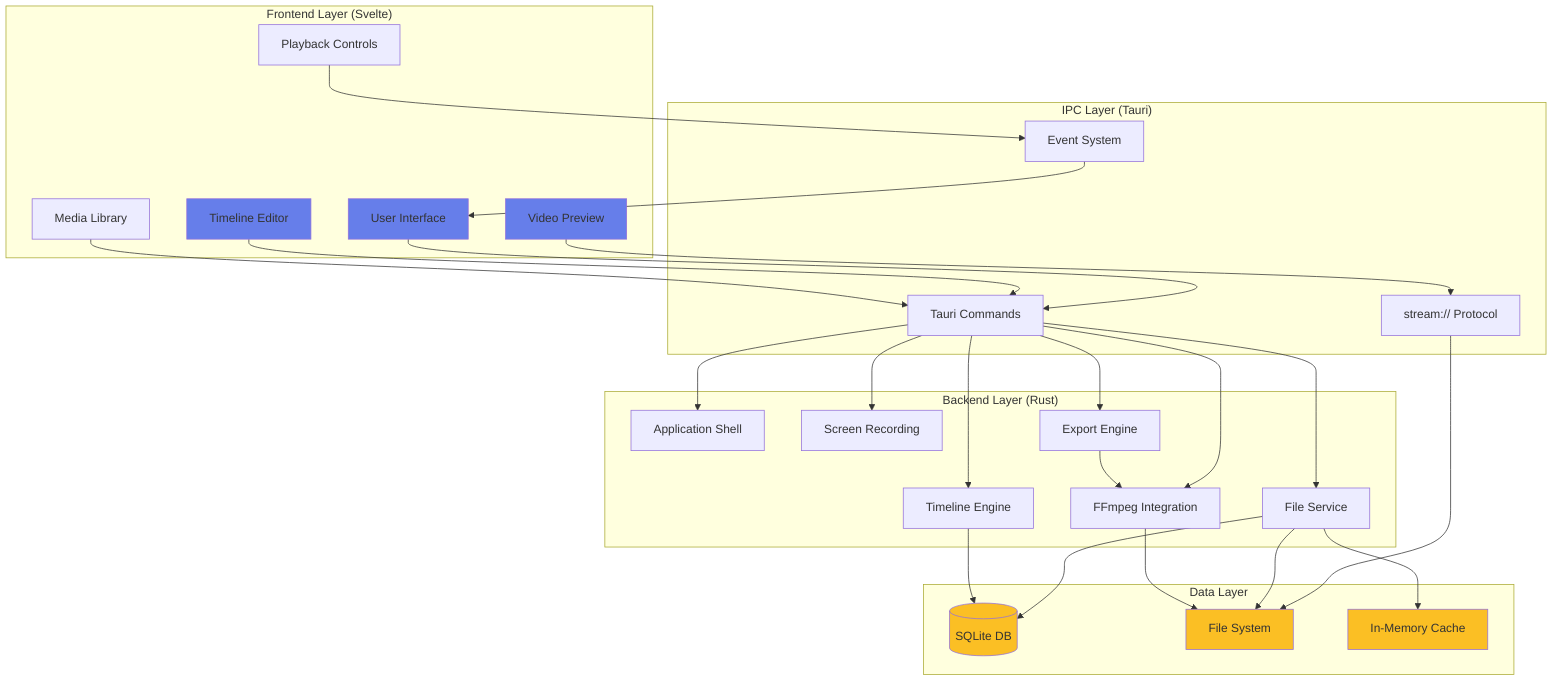 graph TB
    subgraph "Frontend Layer (Svelte)"
        UI[User Interface]
        Timeline[Timeline Editor]
        Preview[Video Preview]
        MediaLib[Media Library]
        Controls[Playback Controls]
    end
    
    subgraph "IPC Layer (Tauri)"
        Commands[Tauri Commands]
        Events[Event System]
        Protocol[stream:// Protocol]
    end
    
    subgraph "Backend Layer (Rust)"
        AppShell[Application Shell]
        FileService[File Service]
        FFmpeg[FFmpeg Integration]
        TimelineEngine[Timeline Engine]
        Recording[Screen Recording]
        Export[Export Engine]
    end
    
    subgraph "Data Layer"
        SQLite[(SQLite DB)]
        FileSystem[File System]
        Cache[In-Memory Cache]
    end
    
    UI --> Commands
    Timeline --> Commands
    Preview --> Protocol
    MediaLib --> Commands
    Controls --> Events
    
    Commands --> AppShell
    Commands --> FileService
    Commands --> FFmpeg
    Commands --> TimelineEngine
    Commands --> Recording
    Commands --> Export
    
    Events --> UI
    Protocol --> FileSystem
    
    FileService --> SQLite
    FileService --> Cache
    FileService --> FileSystem
    TimelineEngine --> SQLite
    FFmpeg --> FileSystem
    Export --> FFmpeg
    
    style UI fill:#667eea
    style Timeline fill:#667eea
    style Preview fill:#667eea
    style SQLite fill:#fbbf24
    style FileSystem fill:#fbbf24
    style Cache fill:#fbbf24